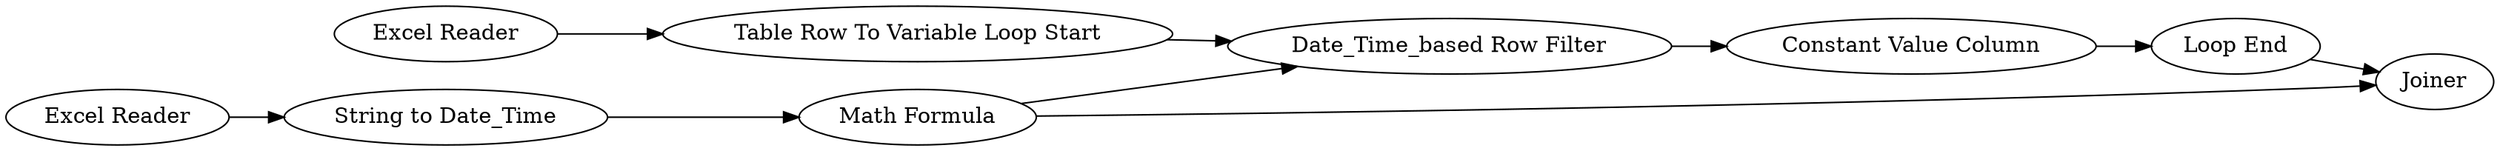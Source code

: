 digraph {
	3 -> 9
	7 -> 8
	9 -> 8
	5 -> 4
	9 -> 4
	4 -> 6
	2 -> 5
	6 -> 7
	1 -> 3
	5 [label="Table Row To Variable Loop Start"]
	1 [label="Excel Reader"]
	7 [label="Loop End"]
	9 [label="Math Formula"]
	4 [label="Date_Time_based Row Filter"]
	6 [label="Constant Value Column"]
	8 [label=Joiner]
	3 [label="String to Date_Time"]
	2 [label="Excel Reader"]
	rankdir=LR
}
